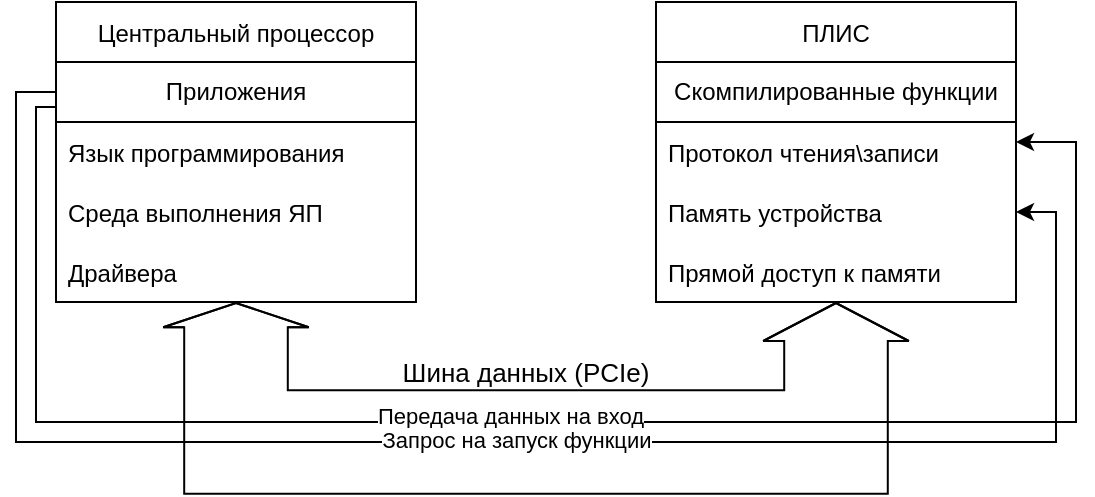<mxfile version="18.2.0" type="github">
  <diagram id="y3nyafF1e3w-YYjCvUNy" name="Page-1">
    <mxGraphModel dx="729" dy="383" grid="1" gridSize="10" guides="1" tooltips="1" connect="1" arrows="1" fold="1" page="1" pageScale="1" pageWidth="827" pageHeight="1169" math="0" shadow="0">
      <root>
        <mxCell id="0" />
        <mxCell id="1" parent="0" />
        <mxCell id="sXaz8BXVk84s5LIh5xC4-4" value="Центральный процессор" style="swimlane;fontStyle=0;childLayout=stackLayout;horizontal=1;startSize=30;horizontalStack=0;resizeParent=1;resizeParentMax=0;resizeLast=0;collapsible=1;marginBottom=0;" parent="1" vertex="1">
          <mxGeometry x="130" y="240" width="180" height="150" as="geometry" />
        </mxCell>
        <mxCell id="sXaz8BXVk84s5LIh5xC4-13" value="Приложения" style="rounded=0;whiteSpace=wrap;html=1;" parent="sXaz8BXVk84s5LIh5xC4-4" vertex="1">
          <mxGeometry y="30" width="180" height="30" as="geometry" />
        </mxCell>
        <mxCell id="sXaz8BXVk84s5LIh5xC4-5" value="Язык программирования" style="text;strokeColor=none;fillColor=none;align=left;verticalAlign=middle;spacingLeft=4;spacingRight=4;overflow=hidden;points=[[0,0.5],[1,0.5]];portConstraint=eastwest;rotatable=0;" parent="sXaz8BXVk84s5LIh5xC4-4" vertex="1">
          <mxGeometry y="60" width="180" height="30" as="geometry" />
        </mxCell>
        <mxCell id="sXaz8BXVk84s5LIh5xC4-6" value="Среда выполнения ЯП" style="text;strokeColor=none;fillColor=none;align=left;verticalAlign=middle;spacingLeft=4;spacingRight=4;overflow=hidden;points=[[0,0.5],[1,0.5]];portConstraint=eastwest;rotatable=0;" parent="sXaz8BXVk84s5LIh5xC4-4" vertex="1">
          <mxGeometry y="90" width="180" height="30" as="geometry" />
        </mxCell>
        <mxCell id="sXaz8BXVk84s5LIh5xC4-7" value="Драйвера" style="text;strokeColor=none;fillColor=none;align=left;verticalAlign=middle;spacingLeft=4;spacingRight=4;overflow=hidden;points=[[0,0.5],[1,0.5]];portConstraint=eastwest;rotatable=0;" parent="sXaz8BXVk84s5LIh5xC4-4" vertex="1">
          <mxGeometry y="120" width="180" height="30" as="geometry" />
        </mxCell>
        <mxCell id="sXaz8BXVk84s5LIh5xC4-8" value="ПЛИС" style="swimlane;fontStyle=0;childLayout=stackLayout;horizontal=1;startSize=30;horizontalStack=0;resizeParent=1;resizeParentMax=0;resizeLast=0;collapsible=1;marginBottom=0;" parent="1" vertex="1">
          <mxGeometry x="430" y="240" width="180" height="150" as="geometry" />
        </mxCell>
        <mxCell id="sXaz8BXVk84s5LIh5xC4-14" value="Скомпилированные функции" style="rounded=0;whiteSpace=wrap;html=1;" parent="sXaz8BXVk84s5LIh5xC4-8" vertex="1">
          <mxGeometry y="30" width="180" height="30" as="geometry" />
        </mxCell>
        <mxCell id="sXaz8BXVk84s5LIh5xC4-9" value="Протокол чтения\записи" style="text;strokeColor=none;fillColor=none;align=left;verticalAlign=middle;spacingLeft=4;spacingRight=4;overflow=hidden;points=[[0,0.5],[1,0.5]];portConstraint=eastwest;rotatable=0;" parent="sXaz8BXVk84s5LIh5xC4-8" vertex="1">
          <mxGeometry y="60" width="180" height="30" as="geometry" />
        </mxCell>
        <mxCell id="sXaz8BXVk84s5LIh5xC4-10" value="Память устройства" style="text;strokeColor=none;fillColor=none;align=left;verticalAlign=middle;spacingLeft=4;spacingRight=4;overflow=hidden;points=[[0,0.5],[1,0.5]];portConstraint=eastwest;rotatable=0;" parent="sXaz8BXVk84s5LIh5xC4-8" vertex="1">
          <mxGeometry y="90" width="180" height="30" as="geometry" />
        </mxCell>
        <mxCell id="sXaz8BXVk84s5LIh5xC4-11" value="Прямой доступ к памяти" style="text;strokeColor=none;fillColor=none;align=left;verticalAlign=middle;spacingLeft=4;spacingRight=4;overflow=hidden;points=[[0,0.5],[1,0.5]];portConstraint=eastwest;rotatable=0;" parent="sXaz8BXVk84s5LIh5xC4-8" vertex="1">
          <mxGeometry y="120" width="180" height="30" as="geometry" />
        </mxCell>
        <mxCell id="sXaz8BXVk84s5LIh5xC4-20" value="&lt;font style=&quot;font-size: 13px;&quot;&gt;Шина данных (PCIe)&lt;br&gt;&lt;/font&gt;" style="text;html=1;strokeColor=none;fillColor=none;align=center;verticalAlign=middle;whiteSpace=wrap;rounded=0;fontSize=7;" parent="1" vertex="1">
          <mxGeometry x="300" y="410" width="130" height="30" as="geometry" />
        </mxCell>
        <mxCell id="RkhOHFFbWiMfdWWcCNpR-2" value="" style="shape=flexArrow;endArrow=classic;startArrow=classic;html=1;rounded=0;width=51.795;startSize=3.703;" edge="1" parent="1" source="sXaz8BXVk84s5LIh5xC4-4" target="sXaz8BXVk84s5LIh5xC4-8">
          <mxGeometry width="100" height="100" relative="1" as="geometry">
            <mxPoint x="280" y="550" as="sourcePoint" />
            <mxPoint x="380" y="450" as="targetPoint" />
            <Array as="points">
              <mxPoint x="220" y="460" />
              <mxPoint x="520" y="460" />
            </Array>
          </mxGeometry>
        </mxCell>
        <mxCell id="RkhOHFFbWiMfdWWcCNpR-6" style="edgeStyle=orthogonalEdgeStyle;rounded=0;orthogonalLoop=1;jettySize=auto;html=1;exitX=0;exitY=0.75;exitDx=0;exitDy=0;" edge="1" parent="1" source="sXaz8BXVk84s5LIh5xC4-13" target="sXaz8BXVk84s5LIh5xC4-9">
          <mxGeometry relative="1" as="geometry">
            <Array as="points">
              <mxPoint x="120" y="292" />
              <mxPoint x="120" y="450" />
              <mxPoint x="640" y="450" />
              <mxPoint x="640" y="310" />
            </Array>
          </mxGeometry>
        </mxCell>
        <mxCell id="RkhOHFFbWiMfdWWcCNpR-10" value="Передача данных на вход" style="edgeLabel;html=1;align=center;verticalAlign=middle;resizable=0;points=[];" vertex="1" connectable="0" parent="RkhOHFFbWiMfdWWcCNpR-6">
          <mxGeometry x="-0.042" y="3" relative="1" as="geometry">
            <mxPoint x="-6" as="offset" />
          </mxGeometry>
        </mxCell>
        <mxCell id="RkhOHFFbWiMfdWWcCNpR-9" style="edgeStyle=orthogonalEdgeStyle;rounded=0;orthogonalLoop=1;jettySize=auto;html=1;exitX=0;exitY=0.5;exitDx=0;exitDy=0;entryX=1;entryY=0.5;entryDx=0;entryDy=0;" edge="1" parent="1" source="sXaz8BXVk84s5LIh5xC4-13" target="sXaz8BXVk84s5LIh5xC4-10">
          <mxGeometry relative="1" as="geometry">
            <Array as="points">
              <mxPoint x="110" y="285" />
              <mxPoint x="110" y="460" />
              <mxPoint x="630" y="460" />
              <mxPoint x="630" y="345" />
            </Array>
          </mxGeometry>
        </mxCell>
        <mxCell id="RkhOHFFbWiMfdWWcCNpR-11" value="Запрос на запуск функции" style="edgeLabel;html=1;align=center;verticalAlign=middle;resizable=0;points=[];" vertex="1" connectable="0" parent="RkhOHFFbWiMfdWWcCNpR-9">
          <mxGeometry x="0.094" y="1" relative="1" as="geometry">
            <mxPoint x="-20" as="offset" />
          </mxGeometry>
        </mxCell>
      </root>
    </mxGraphModel>
  </diagram>
</mxfile>
